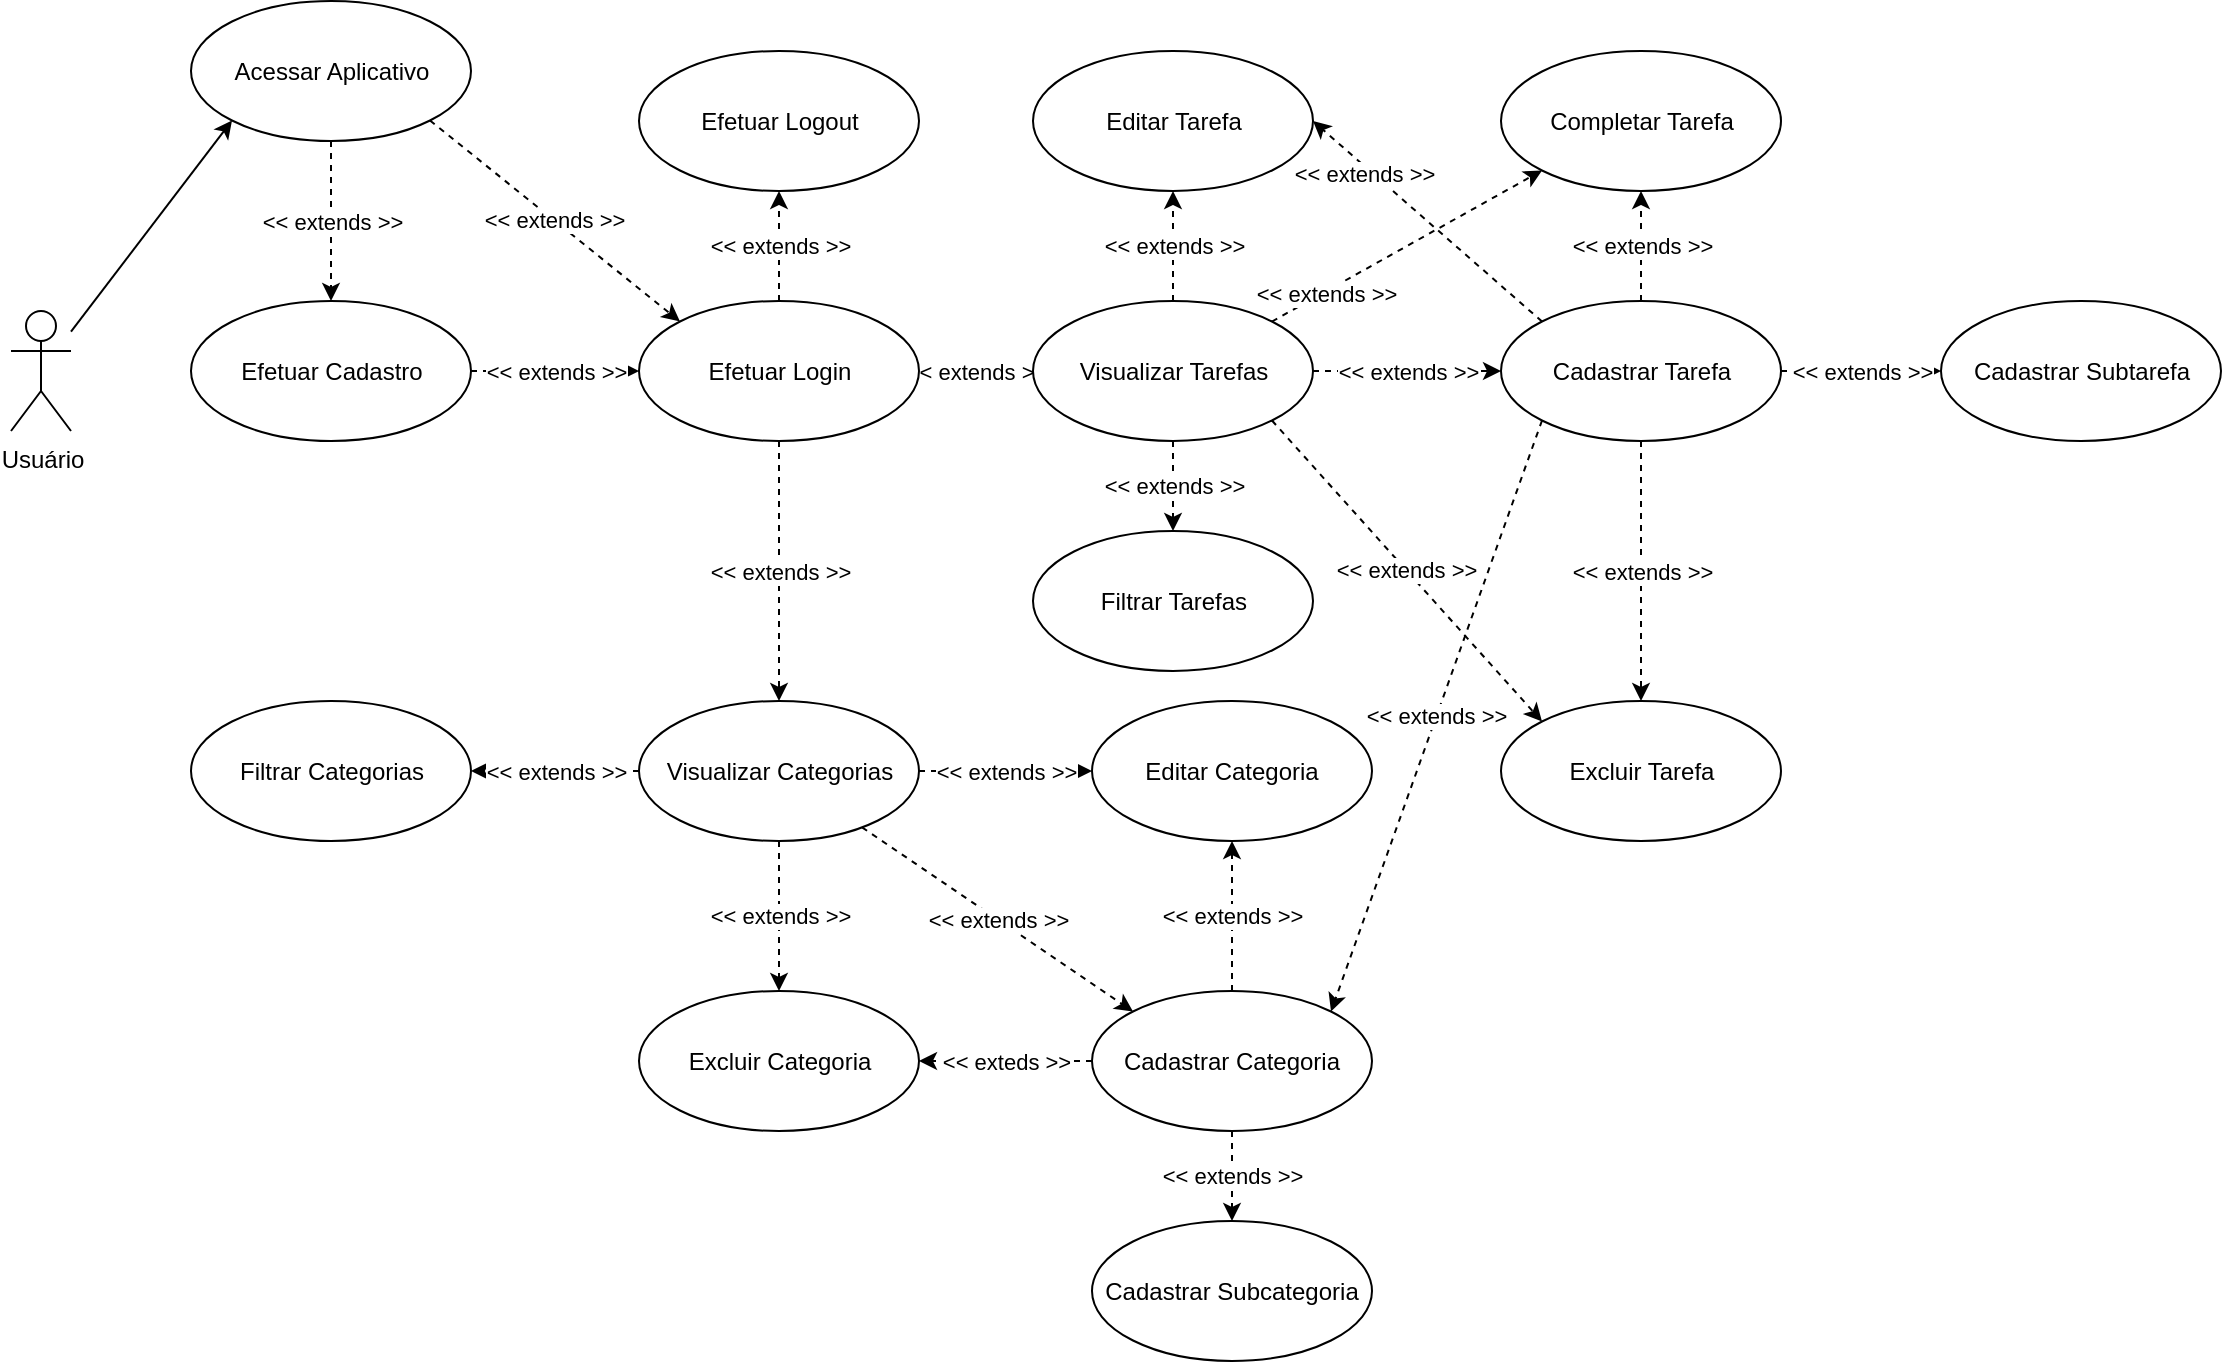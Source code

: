 <mxfile version="10.7.7" type="device"><diagram id="crQrrUyJeWnH0JL5Emt3" name="Page-1"><mxGraphModel dx="1640" dy="849" grid="1" gridSize="10" guides="1" tooltips="1" connect="1" arrows="1" fold="1" page="1" pageScale="1" pageWidth="1169" pageHeight="827" math="0" shadow="0"><root><mxCell id="0"/><mxCell id="1" parent="0"/><mxCell id="QWkxeNFw_xiFAXxclRZa-5" value="" style="rounded=0;orthogonalLoop=1;jettySize=auto;html=1;entryX=0;entryY=1;entryDx=0;entryDy=0;" edge="1" parent="1" source="QWkxeNFw_xiFAXxclRZa-1" target="QWkxeNFw_xiFAXxclRZa-39"><mxGeometry relative="1" as="geometry"/></mxCell><mxCell id="QWkxeNFw_xiFAXxclRZa-1" value="Usuário" style="shape=umlActor;verticalLabelPosition=bottom;labelBackgroundColor=#ffffff;verticalAlign=top;html=1;outlineConnect=0;" vertex="1" parent="1"><mxGeometry x="23.5" y="298.5" width="30" height="60" as="geometry"/></mxCell><mxCell id="QWkxeNFw_xiFAXxclRZa-7" value="&amp;lt;&amp;lt; extends &amp;gt;&amp;gt;&lt;br&gt;" style="edgeStyle=orthogonalEdgeStyle;rounded=0;orthogonalLoop=1;jettySize=auto;html=1;dashed=1;" edge="1" parent="1" source="QWkxeNFw_xiFAXxclRZa-2" target="QWkxeNFw_xiFAXxclRZa-6"><mxGeometry relative="1" as="geometry"/></mxCell><mxCell id="QWkxeNFw_xiFAXxclRZa-40" value="&amp;lt;&amp;lt; extends &amp;gt;&amp;gt;" style="edgeStyle=none;rounded=0;orthogonalLoop=1;jettySize=auto;html=1;dashed=1;" edge="1" parent="1" source="QWkxeNFw_xiFAXxclRZa-39" target="QWkxeNFw_xiFAXxclRZa-2"><mxGeometry relative="1" as="geometry"/></mxCell><mxCell id="QWkxeNFw_xiFAXxclRZa-2" value="Efetuar Cadastro&lt;br&gt;" style="ellipse;whiteSpace=wrap;html=1;" vertex="1" parent="1"><mxGeometry x="113.5" y="293.5" width="140" height="70" as="geometry"/></mxCell><mxCell id="QWkxeNFw_xiFAXxclRZa-41" value="&amp;lt;&amp;lt; extends &amp;gt;&amp;gt;" style="edgeStyle=none;rounded=0;orthogonalLoop=1;jettySize=auto;html=1;exitX=1;exitY=1;exitDx=0;exitDy=0;entryX=0;entryY=0;entryDx=0;entryDy=0;dashed=1;" edge="1" parent="1" source="QWkxeNFw_xiFAXxclRZa-39" target="QWkxeNFw_xiFAXxclRZa-6"><mxGeometry relative="1" as="geometry"/></mxCell><mxCell id="QWkxeNFw_xiFAXxclRZa-39" value="Acessar Aplicativo" style="ellipse;whiteSpace=wrap;html=1;" vertex="1" parent="1"><mxGeometry x="113.5" y="143.5" width="140" height="70" as="geometry"/></mxCell><mxCell id="QWkxeNFw_xiFAXxclRZa-8" value="&amp;lt;&amp;lt; extends &amp;gt;&amp;gt;&lt;br&gt;" style="edgeStyle=orthogonalEdgeStyle;rounded=0;orthogonalLoop=1;jettySize=auto;html=1;dashed=1;" edge="1" parent="1" source="QWkxeNFw_xiFAXxclRZa-6" target="QWkxeNFw_xiFAXxclRZa-3"><mxGeometry relative="1" as="geometry"/></mxCell><mxCell id="QWkxeNFw_xiFAXxclRZa-24" value="&amp;lt;&amp;lt; extends &amp;gt;&amp;gt;" style="edgeStyle=orthogonalEdgeStyle;rounded=0;orthogonalLoop=1;jettySize=auto;html=1;dashed=1;" edge="1" parent="1" source="QWkxeNFw_xiFAXxclRZa-6" target="QWkxeNFw_xiFAXxclRZa-21"><mxGeometry relative="1" as="geometry"/></mxCell><mxCell id="QWkxeNFw_xiFAXxclRZa-27" value="&amp;lt;&amp;lt; extends &amp;gt;&amp;gt;" style="edgeStyle=orthogonalEdgeStyle;rounded=0;orthogonalLoop=1;jettySize=auto;html=1;dashed=1;" edge="1" parent="1" source="QWkxeNFw_xiFAXxclRZa-6" target="QWkxeNFw_xiFAXxclRZa-26"><mxGeometry relative="1" as="geometry"/></mxCell><mxCell id="QWkxeNFw_xiFAXxclRZa-6" value="Efetuar Login&lt;br&gt;" style="ellipse;whiteSpace=wrap;html=1;" vertex="1" parent="1"><mxGeometry x="337.5" y="293.5" width="140" height="70" as="geometry"/></mxCell><mxCell id="QWkxeNFw_xiFAXxclRZa-29" value="&amp;lt;&amp;lt; extends &amp;gt;&amp;gt;" style="rounded=0;orthogonalLoop=1;jettySize=auto;html=1;dashed=1;entryX=0;entryY=0;entryDx=0;entryDy=0;" edge="1" parent="1" source="QWkxeNFw_xiFAXxclRZa-26" target="QWkxeNFw_xiFAXxclRZa-28"><mxGeometry relative="1" as="geometry"/></mxCell><mxCell id="QWkxeNFw_xiFAXxclRZa-44" value="&amp;lt;&amp;lt; extends &amp;gt;&amp;gt;" style="edgeStyle=none;rounded=0;orthogonalLoop=1;jettySize=auto;html=1;exitX=1;exitY=0.5;exitDx=0;exitDy=0;entryX=0;entryY=0.5;entryDx=0;entryDy=0;dashed=1;" edge="1" parent="1" source="QWkxeNFw_xiFAXxclRZa-26" target="QWkxeNFw_xiFAXxclRZa-30"><mxGeometry relative="1" as="geometry"/></mxCell><mxCell id="QWkxeNFw_xiFAXxclRZa-45" value="&amp;lt;&amp;lt; extends &amp;gt;&amp;gt;" style="edgeStyle=none;rounded=0;orthogonalLoop=1;jettySize=auto;html=1;exitX=0.5;exitY=1;exitDx=0;exitDy=0;entryX=0.5;entryY=0;entryDx=0;entryDy=0;dashed=1;" edge="1" parent="1" source="QWkxeNFw_xiFAXxclRZa-26" target="QWkxeNFw_xiFAXxclRZa-32"><mxGeometry relative="1" as="geometry"/></mxCell><mxCell id="QWkxeNFw_xiFAXxclRZa-58" value="&amp;lt;&amp;lt; extends &amp;gt;&amp;gt;" style="edgeStyle=none;rounded=0;orthogonalLoop=1;jettySize=auto;html=1;dashed=1;" edge="1" parent="1" source="QWkxeNFw_xiFAXxclRZa-26" target="QWkxeNFw_xiFAXxclRZa-57"><mxGeometry relative="1" as="geometry"/></mxCell><mxCell id="QWkxeNFw_xiFAXxclRZa-26" value="Visualizar Categorias&lt;br&gt;" style="ellipse;whiteSpace=wrap;html=1;" vertex="1" parent="1"><mxGeometry x="337.5" y="493.5" width="140" height="70" as="geometry"/></mxCell><mxCell id="QWkxeNFw_xiFAXxclRZa-57" value="Filtrar Categorias&lt;br&gt;" style="ellipse;whiteSpace=wrap;html=1;" vertex="1" parent="1"><mxGeometry x="113.5" y="493.5" width="140" height="70" as="geometry"/></mxCell><mxCell id="QWkxeNFw_xiFAXxclRZa-32" value="Excluir Categoria&lt;br&gt;" style="ellipse;whiteSpace=wrap;html=1;" vertex="1" parent="1"><mxGeometry x="337.5" y="638.5" width="140" height="70" as="geometry"/></mxCell><mxCell id="QWkxeNFw_xiFAXxclRZa-30" value="Editar Categoria&lt;br&gt;" style="ellipse;whiteSpace=wrap;html=1;" vertex="1" parent="1"><mxGeometry x="564" y="493.5" width="140" height="70" as="geometry"/></mxCell><mxCell id="QWkxeNFw_xiFAXxclRZa-35" value="&amp;lt;&amp;lt; extends &amp;gt;&amp;gt;" style="edgeStyle=none;rounded=0;orthogonalLoop=1;jettySize=auto;html=1;dashed=1;" edge="1" parent="1" source="QWkxeNFw_xiFAXxclRZa-28" target="QWkxeNFw_xiFAXxclRZa-30"><mxGeometry relative="1" as="geometry"/></mxCell><mxCell id="QWkxeNFw_xiFAXxclRZa-36" value="&amp;lt;&amp;lt; exteds &amp;gt;&amp;gt;" style="edgeStyle=none;rounded=0;orthogonalLoop=1;jettySize=auto;html=1;exitX=0;exitY=0.5;exitDx=0;exitDy=0;entryX=1;entryY=0.5;entryDx=0;entryDy=0;dashed=1;" edge="1" parent="1" source="QWkxeNFw_xiFAXxclRZa-28" target="QWkxeNFw_xiFAXxclRZa-32"><mxGeometry relative="1" as="geometry"/></mxCell><mxCell id="QWkxeNFw_xiFAXxclRZa-54" value="&amp;lt;&amp;lt; extends &amp;gt;&amp;gt;" style="edgeStyle=none;rounded=0;orthogonalLoop=1;jettySize=auto;html=1;dashed=1;" edge="1" parent="1" source="QWkxeNFw_xiFAXxclRZa-28" target="QWkxeNFw_xiFAXxclRZa-53"><mxGeometry relative="1" as="geometry"/></mxCell><mxCell id="QWkxeNFw_xiFAXxclRZa-28" value="Cadastrar Categoria" style="ellipse;whiteSpace=wrap;html=1;" vertex="1" parent="1"><mxGeometry x="564" y="638.5" width="140" height="70" as="geometry"/></mxCell><mxCell id="QWkxeNFw_xiFAXxclRZa-53" value="Cadastrar Subcategoria" style="ellipse;whiteSpace=wrap;html=1;" vertex="1" parent="1"><mxGeometry x="564" y="753.5" width="140" height="70" as="geometry"/></mxCell><mxCell id="QWkxeNFw_xiFAXxclRZa-3" value="Efetuar Logout&lt;br&gt;" style="ellipse;whiteSpace=wrap;html=1;" vertex="1" parent="1"><mxGeometry x="337.5" y="168.5" width="140" height="70" as="geometry"/></mxCell><mxCell id="QWkxeNFw_xiFAXxclRZa-15" value="&amp;lt;&amp;lt; extends &amp;gt;&amp;gt;" style="edgeStyle=orthogonalEdgeStyle;rounded=0;orthogonalLoop=1;jettySize=auto;html=1;dashed=1;" edge="1" parent="1" source="QWkxeNFw_xiFAXxclRZa-9" target="QWkxeNFw_xiFAXxclRZa-11"><mxGeometry relative="1" as="geometry"/></mxCell><mxCell id="QWkxeNFw_xiFAXxclRZa-34" value="&amp;lt;&amp;lt; extends &amp;gt;&amp;gt;" style="rounded=0;orthogonalLoop=1;jettySize=auto;html=1;exitX=0;exitY=1;exitDx=0;exitDy=0;entryX=1;entryY=0;entryDx=0;entryDy=0;dashed=1;" edge="1" parent="1" source="QWkxeNFw_xiFAXxclRZa-9" target="QWkxeNFw_xiFAXxclRZa-28"><mxGeometry relative="1" as="geometry"/></mxCell><mxCell id="QWkxeNFw_xiFAXxclRZa-51" value="&amp;lt;&amp;lt; extends &amp;gt;&amp;gt;" style="edgeStyle=none;rounded=0;orthogonalLoop=1;jettySize=auto;html=1;dashed=1;" edge="1" parent="1" source="QWkxeNFw_xiFAXxclRZa-9" target="QWkxeNFw_xiFAXxclRZa-12"><mxGeometry relative="1" as="geometry"/></mxCell><mxCell id="QWkxeNFw_xiFAXxclRZa-56" value="&amp;lt;&amp;lt; extends &amp;gt;&amp;gt;" style="edgeStyle=none;rounded=0;orthogonalLoop=1;jettySize=auto;html=1;dashed=1;" edge="1" parent="1" source="QWkxeNFw_xiFAXxclRZa-9" target="QWkxeNFw_xiFAXxclRZa-55"><mxGeometry relative="1" as="geometry"/></mxCell><mxCell id="QWkxeNFw_xiFAXxclRZa-9" value="Cadastrar Tarefa&lt;br&gt;" style="ellipse;whiteSpace=wrap;html=1;" vertex="1" parent="1"><mxGeometry x="768.5" y="293.5" width="140" height="70" as="geometry"/></mxCell><mxCell id="QWkxeNFw_xiFAXxclRZa-55" value="Cadastrar Subtarefa&lt;br&gt;" style="ellipse;whiteSpace=wrap;html=1;" vertex="1" parent="1"><mxGeometry x="988.5" y="293.5" width="140" height="70" as="geometry"/></mxCell><mxCell id="QWkxeNFw_xiFAXxclRZa-11" value="Excluir Tarefa&lt;br&gt;" style="ellipse;whiteSpace=wrap;html=1;" vertex="1" parent="1"><mxGeometry x="768.5" y="493.5" width="140" height="70" as="geometry"/></mxCell><mxCell id="QWkxeNFw_xiFAXxclRZa-12" value="Completar Tarefa&lt;br&gt;" style="ellipse;whiteSpace=wrap;html=1;" vertex="1" parent="1"><mxGeometry x="768.5" y="168.5" width="140" height="70" as="geometry"/></mxCell><mxCell id="QWkxeNFw_xiFAXxclRZa-13" value="Editar Tarefa&lt;br&gt;" style="ellipse;whiteSpace=wrap;html=1;" vertex="1" parent="1"><mxGeometry x="534.5" y="168.5" width="140" height="70" as="geometry"/></mxCell><mxCell id="QWkxeNFw_xiFAXxclRZa-25" value="&amp;lt;&amp;lt; extends &amp;gt;&amp;gt;" style="edgeStyle=orthogonalEdgeStyle;rounded=0;orthogonalLoop=1;jettySize=auto;html=1;dashed=1;" edge="1" parent="1" source="QWkxeNFw_xiFAXxclRZa-21" target="QWkxeNFw_xiFAXxclRZa-9"><mxGeometry relative="1" as="geometry"/></mxCell><mxCell id="QWkxeNFw_xiFAXxclRZa-46" value="&amp;lt;&amp;lt; extends &amp;gt;&amp;gt;" style="edgeStyle=none;rounded=0;orthogonalLoop=1;jettySize=auto;html=1;exitX=1;exitY=1;exitDx=0;exitDy=0;entryX=0;entryY=0;entryDx=0;entryDy=0;dashed=1;" edge="1" parent="1" source="QWkxeNFw_xiFAXxclRZa-21" target="QWkxeNFw_xiFAXxclRZa-11"><mxGeometry relative="1" as="geometry"/></mxCell><mxCell id="QWkxeNFw_xiFAXxclRZa-47" value="&amp;lt;&amp;lt; extends &amp;gt;&amp;gt;" style="edgeStyle=none;rounded=0;orthogonalLoop=1;jettySize=auto;html=1;exitX=0;exitY=0;exitDx=0;exitDy=0;entryX=1;entryY=0.5;entryDx=0;entryDy=0;dashed=1;" edge="1" parent="1" source="QWkxeNFw_xiFAXxclRZa-9" target="QWkxeNFw_xiFAXxclRZa-13"><mxGeometry x="0.511" y="2" relative="1" as="geometry"><mxPoint x="-1" as="offset"/></mxGeometry></mxCell><mxCell id="QWkxeNFw_xiFAXxclRZa-50" value="&amp;lt;&amp;lt; extends &amp;gt;&amp;gt;" style="edgeStyle=none;rounded=0;orthogonalLoop=1;jettySize=auto;html=1;dashed=1;" edge="1" parent="1" source="QWkxeNFw_xiFAXxclRZa-21" target="QWkxeNFw_xiFAXxclRZa-13"><mxGeometry relative="1" as="geometry"/></mxCell><mxCell id="QWkxeNFw_xiFAXxclRZa-52" value="&amp;lt;&amp;lt; extends &amp;gt;&amp;gt;" style="edgeStyle=none;rounded=0;orthogonalLoop=1;jettySize=auto;html=1;exitX=1;exitY=0;exitDx=0;exitDy=0;entryX=0;entryY=1;entryDx=0;entryDy=0;dashed=1;" edge="1" parent="1" source="QWkxeNFw_xiFAXxclRZa-21" target="QWkxeNFw_xiFAXxclRZa-12"><mxGeometry x="-0.613" y="-1" relative="1" as="geometry"><mxPoint as="offset"/></mxGeometry></mxCell><mxCell id="QWkxeNFw_xiFAXxclRZa-60" value="&amp;lt;&amp;lt; extends &amp;gt;&amp;gt;" style="edgeStyle=none;rounded=0;orthogonalLoop=1;jettySize=auto;html=1;dashed=1;" edge="1" parent="1" source="QWkxeNFw_xiFAXxclRZa-21" target="QWkxeNFw_xiFAXxclRZa-59"><mxGeometry relative="1" as="geometry"/></mxCell><mxCell id="QWkxeNFw_xiFAXxclRZa-21" value="Visualizar Tarefas" style="ellipse;whiteSpace=wrap;html=1;" vertex="1" parent="1"><mxGeometry x="534.5" y="293.5" width="140" height="70" as="geometry"/></mxCell><mxCell id="QWkxeNFw_xiFAXxclRZa-59" value="Filtrar Tarefas" style="ellipse;whiteSpace=wrap;html=1;" vertex="1" parent="1"><mxGeometry x="534.5" y="408.5" width="140" height="70" as="geometry"/></mxCell></root></mxGraphModel></diagram></mxfile>